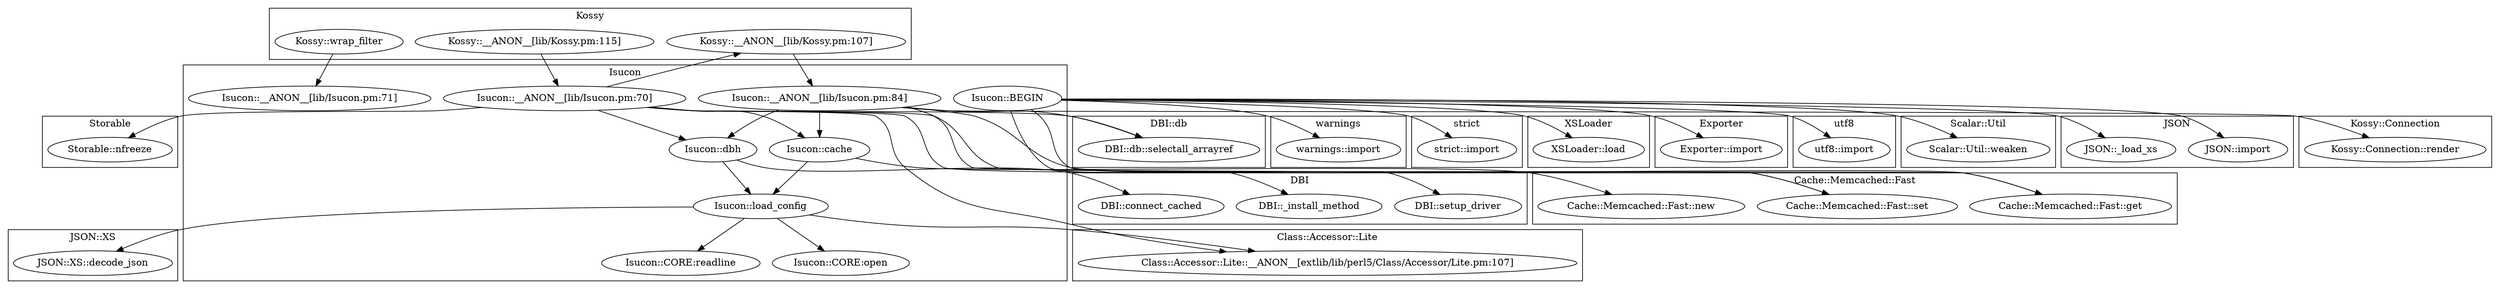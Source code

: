 digraph {
graph [overlap=false]
subgraph cluster_Storable {
	label="Storable";
	"Storable::nfreeze";
}
subgraph cluster_JSON_XS {
	label="JSON::XS";
	"JSON::XS::decode_json";
}
subgraph cluster_Kossy_Connection {
	label="Kossy::Connection";
	"Kossy::Connection::render";
}
subgraph cluster_DBI {
	label="DBI";
	"DBI::_install_method";
	"DBI::setup_driver";
	"DBI::connect_cached";
}
subgraph cluster_warnings {
	label="warnings";
	"warnings::import";
}
subgraph cluster_Isucon {
	label="Isucon";
	"Isucon::dbh";
	"Isucon::CORE:readline";
	"Isucon::cache";
	"Isucon::__ANON__[lib/Isucon.pm:71]";
	"Isucon::__ANON__[lib/Isucon.pm:70]";
	"Isucon::load_config";
	"Isucon::BEGIN";
	"Isucon::CORE:open";
	"Isucon::__ANON__[lib/Isucon.pm:84]";
}
subgraph cluster_strict {
	label="strict";
	"strict::import";
}
subgraph cluster_XSLoader {
	label="XSLoader";
	"XSLoader::load";
}
subgraph cluster_Cache_Memcached_Fast {
	label="Cache::Memcached::Fast";
	"Cache::Memcached::Fast::set";
	"Cache::Memcached::Fast::new";
	"Cache::Memcached::Fast::get";
}
subgraph cluster_Class_Accessor_Lite {
	label="Class::Accessor::Lite";
	"Class::Accessor::Lite::__ANON__[extlib/lib/perl5/Class/Accessor/Lite.pm:107]";
}
subgraph cluster_Exporter {
	label="Exporter";
	"Exporter::import";
}
subgraph cluster_utf8 {
	label="utf8";
	"utf8::import";
}
subgraph cluster_DBI_db {
	label="DBI::db";
	"DBI::db::selectall_arrayref";
}
subgraph cluster_Scalar_Util {
	label="Scalar::Util";
	"Scalar::Util::weaken";
}
subgraph cluster_JSON {
	label="JSON";
	"JSON::import";
	"JSON::_load_xs";
}
subgraph cluster_Kossy {
	label="Kossy";
	"Kossy::__ANON__[lib/Kossy.pm:115]";
	"Kossy::__ANON__[lib/Kossy.pm:107]";
	"Kossy::wrap_filter";
}
"Isucon::load_config" -> "Isucon::CORE:readline";
"Isucon::__ANON__[lib/Isucon.pm:70]" -> "DBI::db::selectall_arrayref";
"Isucon::__ANON__[lib/Isucon.pm:84]" -> "DBI::db::selectall_arrayref";
"Isucon::load_config" -> "JSON::XS::decode_json";
"Isucon::__ANON__[lib/Isucon.pm:70]" -> "Storable::nfreeze";
"Isucon::BEGIN" -> "Scalar::Util::weaken";
"Isucon::BEGIN" -> "Exporter::import";
"Isucon::__ANON__[lib/Isucon.pm:70]" -> "Cache::Memcached::Fast::get";
"Isucon::__ANON__[lib/Isucon.pm:84]" -> "Cache::Memcached::Fast::get";
"Isucon::__ANON__[lib/Isucon.pm:70]" -> "Isucon::dbh";
"Isucon::__ANON__[lib/Isucon.pm:84]" -> "Isucon::dbh";
"Isucon::dbh" -> "Isucon::load_config";
"Isucon::cache" -> "Isucon::load_config";
"Isucon::dbh" -> "DBI::connect_cached";
"Isucon::__ANON__[lib/Isucon.pm:84]" -> "Kossy::Connection::render";
"Isucon::__ANON__[lib/Isucon.pm:70]" -> "Cache::Memcached::Fast::set";
"Isucon::__ANON__[lib/Isucon.pm:84]" -> "Cache::Memcached::Fast::set";
"Isucon::BEGIN" -> "warnings::import";
"Isucon::__ANON__[lib/Isucon.pm:70]" -> "Kossy::__ANON__[lib/Kossy.pm:107]";
"Isucon::BEGIN" -> "DBI::_install_method";
"Kossy::wrap_filter" -> "Isucon::__ANON__[lib/Isucon.pm:71]";
"Isucon::__ANON__[lib/Isucon.pm:70]" -> "Isucon::cache";
"Isucon::__ANON__[lib/Isucon.pm:84]" -> "Isucon::cache";
"Kossy::__ANON__[lib/Kossy.pm:115]" -> "Isucon::__ANON__[lib/Isucon.pm:70]";
"Isucon::BEGIN" -> "JSON::import";
"Isucon::BEGIN" -> "JSON::_load_xs";
"Isucon::cache" -> "Cache::Memcached::Fast::new";
"Isucon::BEGIN" -> "DBI::setup_driver";
"Isucon::__ANON__[lib/Isucon.pm:70]" -> "Class::Accessor::Lite::__ANON__[extlib/lib/perl5/Class/Accessor/Lite.pm:107]";
"Isucon::load_config" -> "Class::Accessor::Lite::__ANON__[extlib/lib/perl5/Class/Accessor/Lite.pm:107]";
"Isucon::BEGIN" -> "XSLoader::load";
"Isucon::load_config" -> "Isucon::CORE:open";
"Isucon::BEGIN" -> "utf8::import";
"Isucon::BEGIN" -> "strict::import";
"Kossy::__ANON__[lib/Kossy.pm:107]" -> "Isucon::__ANON__[lib/Isucon.pm:84]";
}
